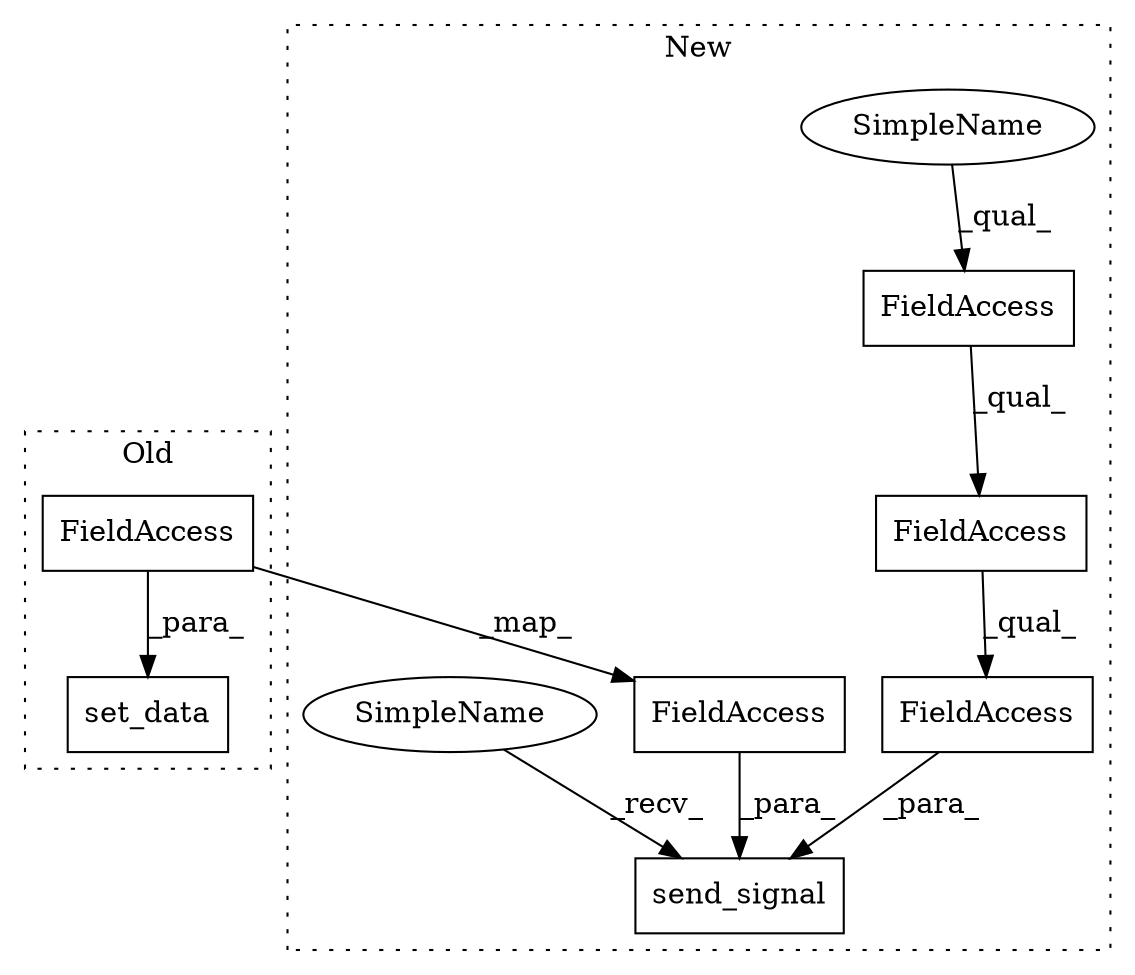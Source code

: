 digraph G {
subgraph cluster0 {
1 [label="set_data" a="32" s="9061,9079" l="9,1" shape="box"];
4 [label="FieldAccess" a="22" s="9070" l="9" shape="box"];
label = "Old";
style="dotted";
}
subgraph cluster1 {
2 [label="send_signal" a="32" s="9179,9224" l="12,1" shape="box"];
3 [label="FieldAccess" a="22" s="9215" l="9" shape="box"];
5 [label="FieldAccess" a="22" s="9191" l="11" shape="box"];
6 [label="FieldAccess" a="22" s="9191" l="18" shape="box"];
7 [label="FieldAccess" a="22" s="9191" l="23" shape="box"];
8 [label="SimpleName" a="42" s="9191" l="4" shape="ellipse"];
9 [label="SimpleName" a="42" s="9174" l="4" shape="ellipse"];
label = "New";
style="dotted";
}
3 -> 2 [label="_para_"];
4 -> 1 [label="_para_"];
4 -> 3 [label="_map_"];
5 -> 6 [label="_qual_"];
6 -> 7 [label="_qual_"];
7 -> 2 [label="_para_"];
8 -> 5 [label="_qual_"];
9 -> 2 [label="_recv_"];
}